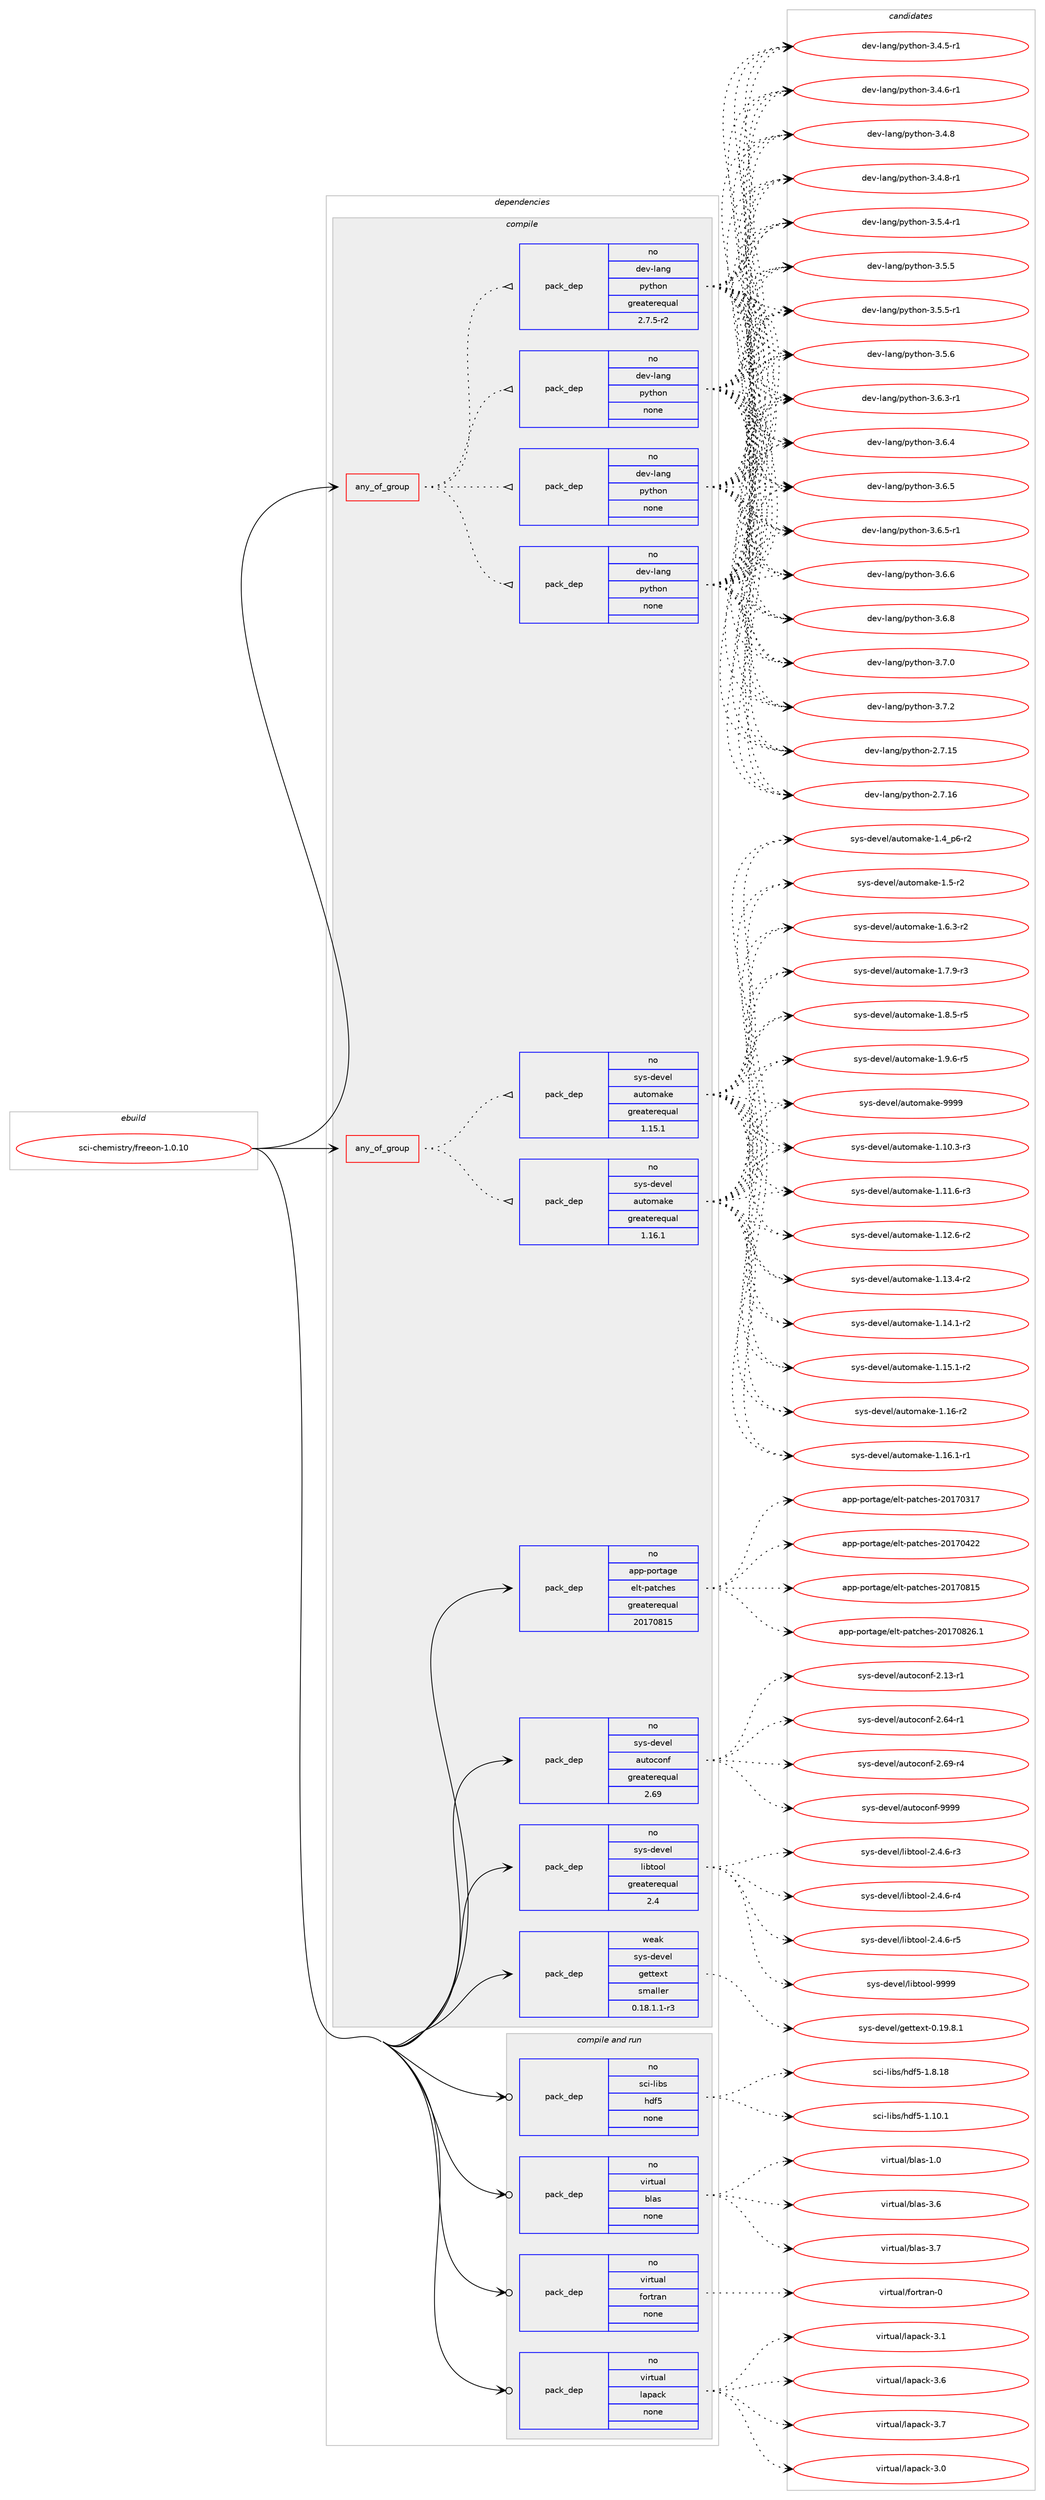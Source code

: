 digraph prolog {

# *************
# Graph options
# *************

newrank=true;
concentrate=true;
compound=true;
graph [rankdir=LR,fontname=Helvetica,fontsize=10,ranksep=1.5];#, ranksep=2.5, nodesep=0.2];
edge  [arrowhead=vee];
node  [fontname=Helvetica,fontsize=10];

# **********
# The ebuild
# **********

subgraph cluster_leftcol {
color=gray;
rank=same;
label=<<i>ebuild</i>>;
id [label="sci-chemistry/freeon-1.0.10", color=red, width=4, href="../sci-chemistry/freeon-1.0.10.svg"];
}

# ****************
# The dependencies
# ****************

subgraph cluster_midcol {
color=gray;
label=<<i>dependencies</i>>;
subgraph cluster_compile {
fillcolor="#eeeeee";
style=filled;
label=<<i>compile</i>>;
subgraph any26790 {
dependency1687725 [label=<<TABLE BORDER="0" CELLBORDER="1" CELLSPACING="0" CELLPADDING="4"><TR><TD CELLPADDING="10">any_of_group</TD></TR></TABLE>>, shape=none, color=red];subgraph pack1207779 {
dependency1687726 [label=<<TABLE BORDER="0" CELLBORDER="1" CELLSPACING="0" CELLPADDING="4" WIDTH="220"><TR><TD ROWSPAN="6" CELLPADDING="30">pack_dep</TD></TR><TR><TD WIDTH="110">no</TD></TR><TR><TD>dev-lang</TD></TR><TR><TD>python</TD></TR><TR><TD>none</TD></TR><TR><TD></TD></TR></TABLE>>, shape=none, color=blue];
}
dependency1687725:e -> dependency1687726:w [weight=20,style="dotted",arrowhead="oinv"];
subgraph pack1207780 {
dependency1687727 [label=<<TABLE BORDER="0" CELLBORDER="1" CELLSPACING="0" CELLPADDING="4" WIDTH="220"><TR><TD ROWSPAN="6" CELLPADDING="30">pack_dep</TD></TR><TR><TD WIDTH="110">no</TD></TR><TR><TD>dev-lang</TD></TR><TR><TD>python</TD></TR><TR><TD>none</TD></TR><TR><TD></TD></TR></TABLE>>, shape=none, color=blue];
}
dependency1687725:e -> dependency1687727:w [weight=20,style="dotted",arrowhead="oinv"];
subgraph pack1207781 {
dependency1687728 [label=<<TABLE BORDER="0" CELLBORDER="1" CELLSPACING="0" CELLPADDING="4" WIDTH="220"><TR><TD ROWSPAN="6" CELLPADDING="30">pack_dep</TD></TR><TR><TD WIDTH="110">no</TD></TR><TR><TD>dev-lang</TD></TR><TR><TD>python</TD></TR><TR><TD>none</TD></TR><TR><TD></TD></TR></TABLE>>, shape=none, color=blue];
}
dependency1687725:e -> dependency1687728:w [weight=20,style="dotted",arrowhead="oinv"];
subgraph pack1207782 {
dependency1687729 [label=<<TABLE BORDER="0" CELLBORDER="1" CELLSPACING="0" CELLPADDING="4" WIDTH="220"><TR><TD ROWSPAN="6" CELLPADDING="30">pack_dep</TD></TR><TR><TD WIDTH="110">no</TD></TR><TR><TD>dev-lang</TD></TR><TR><TD>python</TD></TR><TR><TD>greaterequal</TD></TR><TR><TD>2.7.5-r2</TD></TR></TABLE>>, shape=none, color=blue];
}
dependency1687725:e -> dependency1687729:w [weight=20,style="dotted",arrowhead="oinv"];
}
id:e -> dependency1687725:w [weight=20,style="solid",arrowhead="vee"];
subgraph any26791 {
dependency1687730 [label=<<TABLE BORDER="0" CELLBORDER="1" CELLSPACING="0" CELLPADDING="4"><TR><TD CELLPADDING="10">any_of_group</TD></TR></TABLE>>, shape=none, color=red];subgraph pack1207783 {
dependency1687731 [label=<<TABLE BORDER="0" CELLBORDER="1" CELLSPACING="0" CELLPADDING="4" WIDTH="220"><TR><TD ROWSPAN="6" CELLPADDING="30">pack_dep</TD></TR><TR><TD WIDTH="110">no</TD></TR><TR><TD>sys-devel</TD></TR><TR><TD>automake</TD></TR><TR><TD>greaterequal</TD></TR><TR><TD>1.16.1</TD></TR></TABLE>>, shape=none, color=blue];
}
dependency1687730:e -> dependency1687731:w [weight=20,style="dotted",arrowhead="oinv"];
subgraph pack1207784 {
dependency1687732 [label=<<TABLE BORDER="0" CELLBORDER="1" CELLSPACING="0" CELLPADDING="4" WIDTH="220"><TR><TD ROWSPAN="6" CELLPADDING="30">pack_dep</TD></TR><TR><TD WIDTH="110">no</TD></TR><TR><TD>sys-devel</TD></TR><TR><TD>automake</TD></TR><TR><TD>greaterequal</TD></TR><TR><TD>1.15.1</TD></TR></TABLE>>, shape=none, color=blue];
}
dependency1687730:e -> dependency1687732:w [weight=20,style="dotted",arrowhead="oinv"];
}
id:e -> dependency1687730:w [weight=20,style="solid",arrowhead="vee"];
subgraph pack1207785 {
dependency1687733 [label=<<TABLE BORDER="0" CELLBORDER="1" CELLSPACING="0" CELLPADDING="4" WIDTH="220"><TR><TD ROWSPAN="6" CELLPADDING="30">pack_dep</TD></TR><TR><TD WIDTH="110">no</TD></TR><TR><TD>app-portage</TD></TR><TR><TD>elt-patches</TD></TR><TR><TD>greaterequal</TD></TR><TR><TD>20170815</TD></TR></TABLE>>, shape=none, color=blue];
}
id:e -> dependency1687733:w [weight=20,style="solid",arrowhead="vee"];
subgraph pack1207786 {
dependency1687734 [label=<<TABLE BORDER="0" CELLBORDER="1" CELLSPACING="0" CELLPADDING="4" WIDTH="220"><TR><TD ROWSPAN="6" CELLPADDING="30">pack_dep</TD></TR><TR><TD WIDTH="110">no</TD></TR><TR><TD>sys-devel</TD></TR><TR><TD>autoconf</TD></TR><TR><TD>greaterequal</TD></TR><TR><TD>2.69</TD></TR></TABLE>>, shape=none, color=blue];
}
id:e -> dependency1687734:w [weight=20,style="solid",arrowhead="vee"];
subgraph pack1207787 {
dependency1687735 [label=<<TABLE BORDER="0" CELLBORDER="1" CELLSPACING="0" CELLPADDING="4" WIDTH="220"><TR><TD ROWSPAN="6" CELLPADDING="30">pack_dep</TD></TR><TR><TD WIDTH="110">no</TD></TR><TR><TD>sys-devel</TD></TR><TR><TD>libtool</TD></TR><TR><TD>greaterequal</TD></TR><TR><TD>2.4</TD></TR></TABLE>>, shape=none, color=blue];
}
id:e -> dependency1687735:w [weight=20,style="solid",arrowhead="vee"];
subgraph pack1207788 {
dependency1687736 [label=<<TABLE BORDER="0" CELLBORDER="1" CELLSPACING="0" CELLPADDING="4" WIDTH="220"><TR><TD ROWSPAN="6" CELLPADDING="30">pack_dep</TD></TR><TR><TD WIDTH="110">weak</TD></TR><TR><TD>sys-devel</TD></TR><TR><TD>gettext</TD></TR><TR><TD>smaller</TD></TR><TR><TD>0.18.1.1-r3</TD></TR></TABLE>>, shape=none, color=blue];
}
id:e -> dependency1687736:w [weight=20,style="solid",arrowhead="vee"];
}
subgraph cluster_compileandrun {
fillcolor="#eeeeee";
style=filled;
label=<<i>compile and run</i>>;
subgraph pack1207789 {
dependency1687737 [label=<<TABLE BORDER="0" CELLBORDER="1" CELLSPACING="0" CELLPADDING="4" WIDTH="220"><TR><TD ROWSPAN="6" CELLPADDING="30">pack_dep</TD></TR><TR><TD WIDTH="110">no</TD></TR><TR><TD>sci-libs</TD></TR><TR><TD>hdf5</TD></TR><TR><TD>none</TD></TR><TR><TD></TD></TR></TABLE>>, shape=none, color=blue];
}
id:e -> dependency1687737:w [weight=20,style="solid",arrowhead="odotvee"];
subgraph pack1207790 {
dependency1687738 [label=<<TABLE BORDER="0" CELLBORDER="1" CELLSPACING="0" CELLPADDING="4" WIDTH="220"><TR><TD ROWSPAN="6" CELLPADDING="30">pack_dep</TD></TR><TR><TD WIDTH="110">no</TD></TR><TR><TD>virtual</TD></TR><TR><TD>blas</TD></TR><TR><TD>none</TD></TR><TR><TD></TD></TR></TABLE>>, shape=none, color=blue];
}
id:e -> dependency1687738:w [weight=20,style="solid",arrowhead="odotvee"];
subgraph pack1207791 {
dependency1687739 [label=<<TABLE BORDER="0" CELLBORDER="1" CELLSPACING="0" CELLPADDING="4" WIDTH="220"><TR><TD ROWSPAN="6" CELLPADDING="30">pack_dep</TD></TR><TR><TD WIDTH="110">no</TD></TR><TR><TD>virtual</TD></TR><TR><TD>fortran</TD></TR><TR><TD>none</TD></TR><TR><TD></TD></TR></TABLE>>, shape=none, color=blue];
}
id:e -> dependency1687739:w [weight=20,style="solid",arrowhead="odotvee"];
subgraph pack1207792 {
dependency1687740 [label=<<TABLE BORDER="0" CELLBORDER="1" CELLSPACING="0" CELLPADDING="4" WIDTH="220"><TR><TD ROWSPAN="6" CELLPADDING="30">pack_dep</TD></TR><TR><TD WIDTH="110">no</TD></TR><TR><TD>virtual</TD></TR><TR><TD>lapack</TD></TR><TR><TD>none</TD></TR><TR><TD></TD></TR></TABLE>>, shape=none, color=blue];
}
id:e -> dependency1687740:w [weight=20,style="solid",arrowhead="odotvee"];
}
subgraph cluster_run {
fillcolor="#eeeeee";
style=filled;
label=<<i>run</i>>;
}
}

# **************
# The candidates
# **************

subgraph cluster_choices {
rank=same;
color=gray;
label=<<i>candidates</i>>;

subgraph choice1207779 {
color=black;
nodesep=1;
choice10010111845108971101034711212111610411111045504655464953 [label="dev-lang/python-2.7.15", color=red, width=4,href="../dev-lang/python-2.7.15.svg"];
choice10010111845108971101034711212111610411111045504655464954 [label="dev-lang/python-2.7.16", color=red, width=4,href="../dev-lang/python-2.7.16.svg"];
choice1001011184510897110103471121211161041111104551465246534511449 [label="dev-lang/python-3.4.5-r1", color=red, width=4,href="../dev-lang/python-3.4.5-r1.svg"];
choice1001011184510897110103471121211161041111104551465246544511449 [label="dev-lang/python-3.4.6-r1", color=red, width=4,href="../dev-lang/python-3.4.6-r1.svg"];
choice100101118451089711010347112121116104111110455146524656 [label="dev-lang/python-3.4.8", color=red, width=4,href="../dev-lang/python-3.4.8.svg"];
choice1001011184510897110103471121211161041111104551465246564511449 [label="dev-lang/python-3.4.8-r1", color=red, width=4,href="../dev-lang/python-3.4.8-r1.svg"];
choice1001011184510897110103471121211161041111104551465346524511449 [label="dev-lang/python-3.5.4-r1", color=red, width=4,href="../dev-lang/python-3.5.4-r1.svg"];
choice100101118451089711010347112121116104111110455146534653 [label="dev-lang/python-3.5.5", color=red, width=4,href="../dev-lang/python-3.5.5.svg"];
choice1001011184510897110103471121211161041111104551465346534511449 [label="dev-lang/python-3.5.5-r1", color=red, width=4,href="../dev-lang/python-3.5.5-r1.svg"];
choice100101118451089711010347112121116104111110455146534654 [label="dev-lang/python-3.5.6", color=red, width=4,href="../dev-lang/python-3.5.6.svg"];
choice1001011184510897110103471121211161041111104551465446514511449 [label="dev-lang/python-3.6.3-r1", color=red, width=4,href="../dev-lang/python-3.6.3-r1.svg"];
choice100101118451089711010347112121116104111110455146544652 [label="dev-lang/python-3.6.4", color=red, width=4,href="../dev-lang/python-3.6.4.svg"];
choice100101118451089711010347112121116104111110455146544653 [label="dev-lang/python-3.6.5", color=red, width=4,href="../dev-lang/python-3.6.5.svg"];
choice1001011184510897110103471121211161041111104551465446534511449 [label="dev-lang/python-3.6.5-r1", color=red, width=4,href="../dev-lang/python-3.6.5-r1.svg"];
choice100101118451089711010347112121116104111110455146544654 [label="dev-lang/python-3.6.6", color=red, width=4,href="../dev-lang/python-3.6.6.svg"];
choice100101118451089711010347112121116104111110455146544656 [label="dev-lang/python-3.6.8", color=red, width=4,href="../dev-lang/python-3.6.8.svg"];
choice100101118451089711010347112121116104111110455146554648 [label="dev-lang/python-3.7.0", color=red, width=4,href="../dev-lang/python-3.7.0.svg"];
choice100101118451089711010347112121116104111110455146554650 [label="dev-lang/python-3.7.2", color=red, width=4,href="../dev-lang/python-3.7.2.svg"];
dependency1687726:e -> choice10010111845108971101034711212111610411111045504655464953:w [style=dotted,weight="100"];
dependency1687726:e -> choice10010111845108971101034711212111610411111045504655464954:w [style=dotted,weight="100"];
dependency1687726:e -> choice1001011184510897110103471121211161041111104551465246534511449:w [style=dotted,weight="100"];
dependency1687726:e -> choice1001011184510897110103471121211161041111104551465246544511449:w [style=dotted,weight="100"];
dependency1687726:e -> choice100101118451089711010347112121116104111110455146524656:w [style=dotted,weight="100"];
dependency1687726:e -> choice1001011184510897110103471121211161041111104551465246564511449:w [style=dotted,weight="100"];
dependency1687726:e -> choice1001011184510897110103471121211161041111104551465346524511449:w [style=dotted,weight="100"];
dependency1687726:e -> choice100101118451089711010347112121116104111110455146534653:w [style=dotted,weight="100"];
dependency1687726:e -> choice1001011184510897110103471121211161041111104551465346534511449:w [style=dotted,weight="100"];
dependency1687726:e -> choice100101118451089711010347112121116104111110455146534654:w [style=dotted,weight="100"];
dependency1687726:e -> choice1001011184510897110103471121211161041111104551465446514511449:w [style=dotted,weight="100"];
dependency1687726:e -> choice100101118451089711010347112121116104111110455146544652:w [style=dotted,weight="100"];
dependency1687726:e -> choice100101118451089711010347112121116104111110455146544653:w [style=dotted,weight="100"];
dependency1687726:e -> choice1001011184510897110103471121211161041111104551465446534511449:w [style=dotted,weight="100"];
dependency1687726:e -> choice100101118451089711010347112121116104111110455146544654:w [style=dotted,weight="100"];
dependency1687726:e -> choice100101118451089711010347112121116104111110455146544656:w [style=dotted,weight="100"];
dependency1687726:e -> choice100101118451089711010347112121116104111110455146554648:w [style=dotted,weight="100"];
dependency1687726:e -> choice100101118451089711010347112121116104111110455146554650:w [style=dotted,weight="100"];
}
subgraph choice1207780 {
color=black;
nodesep=1;
choice10010111845108971101034711212111610411111045504655464953 [label="dev-lang/python-2.7.15", color=red, width=4,href="../dev-lang/python-2.7.15.svg"];
choice10010111845108971101034711212111610411111045504655464954 [label="dev-lang/python-2.7.16", color=red, width=4,href="../dev-lang/python-2.7.16.svg"];
choice1001011184510897110103471121211161041111104551465246534511449 [label="dev-lang/python-3.4.5-r1", color=red, width=4,href="../dev-lang/python-3.4.5-r1.svg"];
choice1001011184510897110103471121211161041111104551465246544511449 [label="dev-lang/python-3.4.6-r1", color=red, width=4,href="../dev-lang/python-3.4.6-r1.svg"];
choice100101118451089711010347112121116104111110455146524656 [label="dev-lang/python-3.4.8", color=red, width=4,href="../dev-lang/python-3.4.8.svg"];
choice1001011184510897110103471121211161041111104551465246564511449 [label="dev-lang/python-3.4.8-r1", color=red, width=4,href="../dev-lang/python-3.4.8-r1.svg"];
choice1001011184510897110103471121211161041111104551465346524511449 [label="dev-lang/python-3.5.4-r1", color=red, width=4,href="../dev-lang/python-3.5.4-r1.svg"];
choice100101118451089711010347112121116104111110455146534653 [label="dev-lang/python-3.5.5", color=red, width=4,href="../dev-lang/python-3.5.5.svg"];
choice1001011184510897110103471121211161041111104551465346534511449 [label="dev-lang/python-3.5.5-r1", color=red, width=4,href="../dev-lang/python-3.5.5-r1.svg"];
choice100101118451089711010347112121116104111110455146534654 [label="dev-lang/python-3.5.6", color=red, width=4,href="../dev-lang/python-3.5.6.svg"];
choice1001011184510897110103471121211161041111104551465446514511449 [label="dev-lang/python-3.6.3-r1", color=red, width=4,href="../dev-lang/python-3.6.3-r1.svg"];
choice100101118451089711010347112121116104111110455146544652 [label="dev-lang/python-3.6.4", color=red, width=4,href="../dev-lang/python-3.6.4.svg"];
choice100101118451089711010347112121116104111110455146544653 [label="dev-lang/python-3.6.5", color=red, width=4,href="../dev-lang/python-3.6.5.svg"];
choice1001011184510897110103471121211161041111104551465446534511449 [label="dev-lang/python-3.6.5-r1", color=red, width=4,href="../dev-lang/python-3.6.5-r1.svg"];
choice100101118451089711010347112121116104111110455146544654 [label="dev-lang/python-3.6.6", color=red, width=4,href="../dev-lang/python-3.6.6.svg"];
choice100101118451089711010347112121116104111110455146544656 [label="dev-lang/python-3.6.8", color=red, width=4,href="../dev-lang/python-3.6.8.svg"];
choice100101118451089711010347112121116104111110455146554648 [label="dev-lang/python-3.7.0", color=red, width=4,href="../dev-lang/python-3.7.0.svg"];
choice100101118451089711010347112121116104111110455146554650 [label="dev-lang/python-3.7.2", color=red, width=4,href="../dev-lang/python-3.7.2.svg"];
dependency1687727:e -> choice10010111845108971101034711212111610411111045504655464953:w [style=dotted,weight="100"];
dependency1687727:e -> choice10010111845108971101034711212111610411111045504655464954:w [style=dotted,weight="100"];
dependency1687727:e -> choice1001011184510897110103471121211161041111104551465246534511449:w [style=dotted,weight="100"];
dependency1687727:e -> choice1001011184510897110103471121211161041111104551465246544511449:w [style=dotted,weight="100"];
dependency1687727:e -> choice100101118451089711010347112121116104111110455146524656:w [style=dotted,weight="100"];
dependency1687727:e -> choice1001011184510897110103471121211161041111104551465246564511449:w [style=dotted,weight="100"];
dependency1687727:e -> choice1001011184510897110103471121211161041111104551465346524511449:w [style=dotted,weight="100"];
dependency1687727:e -> choice100101118451089711010347112121116104111110455146534653:w [style=dotted,weight="100"];
dependency1687727:e -> choice1001011184510897110103471121211161041111104551465346534511449:w [style=dotted,weight="100"];
dependency1687727:e -> choice100101118451089711010347112121116104111110455146534654:w [style=dotted,weight="100"];
dependency1687727:e -> choice1001011184510897110103471121211161041111104551465446514511449:w [style=dotted,weight="100"];
dependency1687727:e -> choice100101118451089711010347112121116104111110455146544652:w [style=dotted,weight="100"];
dependency1687727:e -> choice100101118451089711010347112121116104111110455146544653:w [style=dotted,weight="100"];
dependency1687727:e -> choice1001011184510897110103471121211161041111104551465446534511449:w [style=dotted,weight="100"];
dependency1687727:e -> choice100101118451089711010347112121116104111110455146544654:w [style=dotted,weight="100"];
dependency1687727:e -> choice100101118451089711010347112121116104111110455146544656:w [style=dotted,weight="100"];
dependency1687727:e -> choice100101118451089711010347112121116104111110455146554648:w [style=dotted,weight="100"];
dependency1687727:e -> choice100101118451089711010347112121116104111110455146554650:w [style=dotted,weight="100"];
}
subgraph choice1207781 {
color=black;
nodesep=1;
choice10010111845108971101034711212111610411111045504655464953 [label="dev-lang/python-2.7.15", color=red, width=4,href="../dev-lang/python-2.7.15.svg"];
choice10010111845108971101034711212111610411111045504655464954 [label="dev-lang/python-2.7.16", color=red, width=4,href="../dev-lang/python-2.7.16.svg"];
choice1001011184510897110103471121211161041111104551465246534511449 [label="dev-lang/python-3.4.5-r1", color=red, width=4,href="../dev-lang/python-3.4.5-r1.svg"];
choice1001011184510897110103471121211161041111104551465246544511449 [label="dev-lang/python-3.4.6-r1", color=red, width=4,href="../dev-lang/python-3.4.6-r1.svg"];
choice100101118451089711010347112121116104111110455146524656 [label="dev-lang/python-3.4.8", color=red, width=4,href="../dev-lang/python-3.4.8.svg"];
choice1001011184510897110103471121211161041111104551465246564511449 [label="dev-lang/python-3.4.8-r1", color=red, width=4,href="../dev-lang/python-3.4.8-r1.svg"];
choice1001011184510897110103471121211161041111104551465346524511449 [label="dev-lang/python-3.5.4-r1", color=red, width=4,href="../dev-lang/python-3.5.4-r1.svg"];
choice100101118451089711010347112121116104111110455146534653 [label="dev-lang/python-3.5.5", color=red, width=4,href="../dev-lang/python-3.5.5.svg"];
choice1001011184510897110103471121211161041111104551465346534511449 [label="dev-lang/python-3.5.5-r1", color=red, width=4,href="../dev-lang/python-3.5.5-r1.svg"];
choice100101118451089711010347112121116104111110455146534654 [label="dev-lang/python-3.5.6", color=red, width=4,href="../dev-lang/python-3.5.6.svg"];
choice1001011184510897110103471121211161041111104551465446514511449 [label="dev-lang/python-3.6.3-r1", color=red, width=4,href="../dev-lang/python-3.6.3-r1.svg"];
choice100101118451089711010347112121116104111110455146544652 [label="dev-lang/python-3.6.4", color=red, width=4,href="../dev-lang/python-3.6.4.svg"];
choice100101118451089711010347112121116104111110455146544653 [label="dev-lang/python-3.6.5", color=red, width=4,href="../dev-lang/python-3.6.5.svg"];
choice1001011184510897110103471121211161041111104551465446534511449 [label="dev-lang/python-3.6.5-r1", color=red, width=4,href="../dev-lang/python-3.6.5-r1.svg"];
choice100101118451089711010347112121116104111110455146544654 [label="dev-lang/python-3.6.6", color=red, width=4,href="../dev-lang/python-3.6.6.svg"];
choice100101118451089711010347112121116104111110455146544656 [label="dev-lang/python-3.6.8", color=red, width=4,href="../dev-lang/python-3.6.8.svg"];
choice100101118451089711010347112121116104111110455146554648 [label="dev-lang/python-3.7.0", color=red, width=4,href="../dev-lang/python-3.7.0.svg"];
choice100101118451089711010347112121116104111110455146554650 [label="dev-lang/python-3.7.2", color=red, width=4,href="../dev-lang/python-3.7.2.svg"];
dependency1687728:e -> choice10010111845108971101034711212111610411111045504655464953:w [style=dotted,weight="100"];
dependency1687728:e -> choice10010111845108971101034711212111610411111045504655464954:w [style=dotted,weight="100"];
dependency1687728:e -> choice1001011184510897110103471121211161041111104551465246534511449:w [style=dotted,weight="100"];
dependency1687728:e -> choice1001011184510897110103471121211161041111104551465246544511449:w [style=dotted,weight="100"];
dependency1687728:e -> choice100101118451089711010347112121116104111110455146524656:w [style=dotted,weight="100"];
dependency1687728:e -> choice1001011184510897110103471121211161041111104551465246564511449:w [style=dotted,weight="100"];
dependency1687728:e -> choice1001011184510897110103471121211161041111104551465346524511449:w [style=dotted,weight="100"];
dependency1687728:e -> choice100101118451089711010347112121116104111110455146534653:w [style=dotted,weight="100"];
dependency1687728:e -> choice1001011184510897110103471121211161041111104551465346534511449:w [style=dotted,weight="100"];
dependency1687728:e -> choice100101118451089711010347112121116104111110455146534654:w [style=dotted,weight="100"];
dependency1687728:e -> choice1001011184510897110103471121211161041111104551465446514511449:w [style=dotted,weight="100"];
dependency1687728:e -> choice100101118451089711010347112121116104111110455146544652:w [style=dotted,weight="100"];
dependency1687728:e -> choice100101118451089711010347112121116104111110455146544653:w [style=dotted,weight="100"];
dependency1687728:e -> choice1001011184510897110103471121211161041111104551465446534511449:w [style=dotted,weight="100"];
dependency1687728:e -> choice100101118451089711010347112121116104111110455146544654:w [style=dotted,weight="100"];
dependency1687728:e -> choice100101118451089711010347112121116104111110455146544656:w [style=dotted,weight="100"];
dependency1687728:e -> choice100101118451089711010347112121116104111110455146554648:w [style=dotted,weight="100"];
dependency1687728:e -> choice100101118451089711010347112121116104111110455146554650:w [style=dotted,weight="100"];
}
subgraph choice1207782 {
color=black;
nodesep=1;
choice10010111845108971101034711212111610411111045504655464953 [label="dev-lang/python-2.7.15", color=red, width=4,href="../dev-lang/python-2.7.15.svg"];
choice10010111845108971101034711212111610411111045504655464954 [label="dev-lang/python-2.7.16", color=red, width=4,href="../dev-lang/python-2.7.16.svg"];
choice1001011184510897110103471121211161041111104551465246534511449 [label="dev-lang/python-3.4.5-r1", color=red, width=4,href="../dev-lang/python-3.4.5-r1.svg"];
choice1001011184510897110103471121211161041111104551465246544511449 [label="dev-lang/python-3.4.6-r1", color=red, width=4,href="../dev-lang/python-3.4.6-r1.svg"];
choice100101118451089711010347112121116104111110455146524656 [label="dev-lang/python-3.4.8", color=red, width=4,href="../dev-lang/python-3.4.8.svg"];
choice1001011184510897110103471121211161041111104551465246564511449 [label="dev-lang/python-3.4.8-r1", color=red, width=4,href="../dev-lang/python-3.4.8-r1.svg"];
choice1001011184510897110103471121211161041111104551465346524511449 [label="dev-lang/python-3.5.4-r1", color=red, width=4,href="../dev-lang/python-3.5.4-r1.svg"];
choice100101118451089711010347112121116104111110455146534653 [label="dev-lang/python-3.5.5", color=red, width=4,href="../dev-lang/python-3.5.5.svg"];
choice1001011184510897110103471121211161041111104551465346534511449 [label="dev-lang/python-3.5.5-r1", color=red, width=4,href="../dev-lang/python-3.5.5-r1.svg"];
choice100101118451089711010347112121116104111110455146534654 [label="dev-lang/python-3.5.6", color=red, width=4,href="../dev-lang/python-3.5.6.svg"];
choice1001011184510897110103471121211161041111104551465446514511449 [label="dev-lang/python-3.6.3-r1", color=red, width=4,href="../dev-lang/python-3.6.3-r1.svg"];
choice100101118451089711010347112121116104111110455146544652 [label="dev-lang/python-3.6.4", color=red, width=4,href="../dev-lang/python-3.6.4.svg"];
choice100101118451089711010347112121116104111110455146544653 [label="dev-lang/python-3.6.5", color=red, width=4,href="../dev-lang/python-3.6.5.svg"];
choice1001011184510897110103471121211161041111104551465446534511449 [label="dev-lang/python-3.6.5-r1", color=red, width=4,href="../dev-lang/python-3.6.5-r1.svg"];
choice100101118451089711010347112121116104111110455146544654 [label="dev-lang/python-3.6.6", color=red, width=4,href="../dev-lang/python-3.6.6.svg"];
choice100101118451089711010347112121116104111110455146544656 [label="dev-lang/python-3.6.8", color=red, width=4,href="../dev-lang/python-3.6.8.svg"];
choice100101118451089711010347112121116104111110455146554648 [label="dev-lang/python-3.7.0", color=red, width=4,href="../dev-lang/python-3.7.0.svg"];
choice100101118451089711010347112121116104111110455146554650 [label="dev-lang/python-3.7.2", color=red, width=4,href="../dev-lang/python-3.7.2.svg"];
dependency1687729:e -> choice10010111845108971101034711212111610411111045504655464953:w [style=dotted,weight="100"];
dependency1687729:e -> choice10010111845108971101034711212111610411111045504655464954:w [style=dotted,weight="100"];
dependency1687729:e -> choice1001011184510897110103471121211161041111104551465246534511449:w [style=dotted,weight="100"];
dependency1687729:e -> choice1001011184510897110103471121211161041111104551465246544511449:w [style=dotted,weight="100"];
dependency1687729:e -> choice100101118451089711010347112121116104111110455146524656:w [style=dotted,weight="100"];
dependency1687729:e -> choice1001011184510897110103471121211161041111104551465246564511449:w [style=dotted,weight="100"];
dependency1687729:e -> choice1001011184510897110103471121211161041111104551465346524511449:w [style=dotted,weight="100"];
dependency1687729:e -> choice100101118451089711010347112121116104111110455146534653:w [style=dotted,weight="100"];
dependency1687729:e -> choice1001011184510897110103471121211161041111104551465346534511449:w [style=dotted,weight="100"];
dependency1687729:e -> choice100101118451089711010347112121116104111110455146534654:w [style=dotted,weight="100"];
dependency1687729:e -> choice1001011184510897110103471121211161041111104551465446514511449:w [style=dotted,weight="100"];
dependency1687729:e -> choice100101118451089711010347112121116104111110455146544652:w [style=dotted,weight="100"];
dependency1687729:e -> choice100101118451089711010347112121116104111110455146544653:w [style=dotted,weight="100"];
dependency1687729:e -> choice1001011184510897110103471121211161041111104551465446534511449:w [style=dotted,weight="100"];
dependency1687729:e -> choice100101118451089711010347112121116104111110455146544654:w [style=dotted,weight="100"];
dependency1687729:e -> choice100101118451089711010347112121116104111110455146544656:w [style=dotted,weight="100"];
dependency1687729:e -> choice100101118451089711010347112121116104111110455146554648:w [style=dotted,weight="100"];
dependency1687729:e -> choice100101118451089711010347112121116104111110455146554650:w [style=dotted,weight="100"];
}
subgraph choice1207783 {
color=black;
nodesep=1;
choice11512111545100101118101108479711711611110997107101454946494846514511451 [label="sys-devel/automake-1.10.3-r3", color=red, width=4,href="../sys-devel/automake-1.10.3-r3.svg"];
choice11512111545100101118101108479711711611110997107101454946494946544511451 [label="sys-devel/automake-1.11.6-r3", color=red, width=4,href="../sys-devel/automake-1.11.6-r3.svg"];
choice11512111545100101118101108479711711611110997107101454946495046544511450 [label="sys-devel/automake-1.12.6-r2", color=red, width=4,href="../sys-devel/automake-1.12.6-r2.svg"];
choice11512111545100101118101108479711711611110997107101454946495146524511450 [label="sys-devel/automake-1.13.4-r2", color=red, width=4,href="../sys-devel/automake-1.13.4-r2.svg"];
choice11512111545100101118101108479711711611110997107101454946495246494511450 [label="sys-devel/automake-1.14.1-r2", color=red, width=4,href="../sys-devel/automake-1.14.1-r2.svg"];
choice11512111545100101118101108479711711611110997107101454946495346494511450 [label="sys-devel/automake-1.15.1-r2", color=red, width=4,href="../sys-devel/automake-1.15.1-r2.svg"];
choice1151211154510010111810110847971171161111099710710145494649544511450 [label="sys-devel/automake-1.16-r2", color=red, width=4,href="../sys-devel/automake-1.16-r2.svg"];
choice11512111545100101118101108479711711611110997107101454946495446494511449 [label="sys-devel/automake-1.16.1-r1", color=red, width=4,href="../sys-devel/automake-1.16.1-r1.svg"];
choice115121115451001011181011084797117116111109971071014549465295112544511450 [label="sys-devel/automake-1.4_p6-r2", color=red, width=4,href="../sys-devel/automake-1.4_p6-r2.svg"];
choice11512111545100101118101108479711711611110997107101454946534511450 [label="sys-devel/automake-1.5-r2", color=red, width=4,href="../sys-devel/automake-1.5-r2.svg"];
choice115121115451001011181011084797117116111109971071014549465446514511450 [label="sys-devel/automake-1.6.3-r2", color=red, width=4,href="../sys-devel/automake-1.6.3-r2.svg"];
choice115121115451001011181011084797117116111109971071014549465546574511451 [label="sys-devel/automake-1.7.9-r3", color=red, width=4,href="../sys-devel/automake-1.7.9-r3.svg"];
choice115121115451001011181011084797117116111109971071014549465646534511453 [label="sys-devel/automake-1.8.5-r5", color=red, width=4,href="../sys-devel/automake-1.8.5-r5.svg"];
choice115121115451001011181011084797117116111109971071014549465746544511453 [label="sys-devel/automake-1.9.6-r5", color=red, width=4,href="../sys-devel/automake-1.9.6-r5.svg"];
choice115121115451001011181011084797117116111109971071014557575757 [label="sys-devel/automake-9999", color=red, width=4,href="../sys-devel/automake-9999.svg"];
dependency1687731:e -> choice11512111545100101118101108479711711611110997107101454946494846514511451:w [style=dotted,weight="100"];
dependency1687731:e -> choice11512111545100101118101108479711711611110997107101454946494946544511451:w [style=dotted,weight="100"];
dependency1687731:e -> choice11512111545100101118101108479711711611110997107101454946495046544511450:w [style=dotted,weight="100"];
dependency1687731:e -> choice11512111545100101118101108479711711611110997107101454946495146524511450:w [style=dotted,weight="100"];
dependency1687731:e -> choice11512111545100101118101108479711711611110997107101454946495246494511450:w [style=dotted,weight="100"];
dependency1687731:e -> choice11512111545100101118101108479711711611110997107101454946495346494511450:w [style=dotted,weight="100"];
dependency1687731:e -> choice1151211154510010111810110847971171161111099710710145494649544511450:w [style=dotted,weight="100"];
dependency1687731:e -> choice11512111545100101118101108479711711611110997107101454946495446494511449:w [style=dotted,weight="100"];
dependency1687731:e -> choice115121115451001011181011084797117116111109971071014549465295112544511450:w [style=dotted,weight="100"];
dependency1687731:e -> choice11512111545100101118101108479711711611110997107101454946534511450:w [style=dotted,weight="100"];
dependency1687731:e -> choice115121115451001011181011084797117116111109971071014549465446514511450:w [style=dotted,weight="100"];
dependency1687731:e -> choice115121115451001011181011084797117116111109971071014549465546574511451:w [style=dotted,weight="100"];
dependency1687731:e -> choice115121115451001011181011084797117116111109971071014549465646534511453:w [style=dotted,weight="100"];
dependency1687731:e -> choice115121115451001011181011084797117116111109971071014549465746544511453:w [style=dotted,weight="100"];
dependency1687731:e -> choice115121115451001011181011084797117116111109971071014557575757:w [style=dotted,weight="100"];
}
subgraph choice1207784 {
color=black;
nodesep=1;
choice11512111545100101118101108479711711611110997107101454946494846514511451 [label="sys-devel/automake-1.10.3-r3", color=red, width=4,href="../sys-devel/automake-1.10.3-r3.svg"];
choice11512111545100101118101108479711711611110997107101454946494946544511451 [label="sys-devel/automake-1.11.6-r3", color=red, width=4,href="../sys-devel/automake-1.11.6-r3.svg"];
choice11512111545100101118101108479711711611110997107101454946495046544511450 [label="sys-devel/automake-1.12.6-r2", color=red, width=4,href="../sys-devel/automake-1.12.6-r2.svg"];
choice11512111545100101118101108479711711611110997107101454946495146524511450 [label="sys-devel/automake-1.13.4-r2", color=red, width=4,href="../sys-devel/automake-1.13.4-r2.svg"];
choice11512111545100101118101108479711711611110997107101454946495246494511450 [label="sys-devel/automake-1.14.1-r2", color=red, width=4,href="../sys-devel/automake-1.14.1-r2.svg"];
choice11512111545100101118101108479711711611110997107101454946495346494511450 [label="sys-devel/automake-1.15.1-r2", color=red, width=4,href="../sys-devel/automake-1.15.1-r2.svg"];
choice1151211154510010111810110847971171161111099710710145494649544511450 [label="sys-devel/automake-1.16-r2", color=red, width=4,href="../sys-devel/automake-1.16-r2.svg"];
choice11512111545100101118101108479711711611110997107101454946495446494511449 [label="sys-devel/automake-1.16.1-r1", color=red, width=4,href="../sys-devel/automake-1.16.1-r1.svg"];
choice115121115451001011181011084797117116111109971071014549465295112544511450 [label="sys-devel/automake-1.4_p6-r2", color=red, width=4,href="../sys-devel/automake-1.4_p6-r2.svg"];
choice11512111545100101118101108479711711611110997107101454946534511450 [label="sys-devel/automake-1.5-r2", color=red, width=4,href="../sys-devel/automake-1.5-r2.svg"];
choice115121115451001011181011084797117116111109971071014549465446514511450 [label="sys-devel/automake-1.6.3-r2", color=red, width=4,href="../sys-devel/automake-1.6.3-r2.svg"];
choice115121115451001011181011084797117116111109971071014549465546574511451 [label="sys-devel/automake-1.7.9-r3", color=red, width=4,href="../sys-devel/automake-1.7.9-r3.svg"];
choice115121115451001011181011084797117116111109971071014549465646534511453 [label="sys-devel/automake-1.8.5-r5", color=red, width=4,href="../sys-devel/automake-1.8.5-r5.svg"];
choice115121115451001011181011084797117116111109971071014549465746544511453 [label="sys-devel/automake-1.9.6-r5", color=red, width=4,href="../sys-devel/automake-1.9.6-r5.svg"];
choice115121115451001011181011084797117116111109971071014557575757 [label="sys-devel/automake-9999", color=red, width=4,href="../sys-devel/automake-9999.svg"];
dependency1687732:e -> choice11512111545100101118101108479711711611110997107101454946494846514511451:w [style=dotted,weight="100"];
dependency1687732:e -> choice11512111545100101118101108479711711611110997107101454946494946544511451:w [style=dotted,weight="100"];
dependency1687732:e -> choice11512111545100101118101108479711711611110997107101454946495046544511450:w [style=dotted,weight="100"];
dependency1687732:e -> choice11512111545100101118101108479711711611110997107101454946495146524511450:w [style=dotted,weight="100"];
dependency1687732:e -> choice11512111545100101118101108479711711611110997107101454946495246494511450:w [style=dotted,weight="100"];
dependency1687732:e -> choice11512111545100101118101108479711711611110997107101454946495346494511450:w [style=dotted,weight="100"];
dependency1687732:e -> choice1151211154510010111810110847971171161111099710710145494649544511450:w [style=dotted,weight="100"];
dependency1687732:e -> choice11512111545100101118101108479711711611110997107101454946495446494511449:w [style=dotted,weight="100"];
dependency1687732:e -> choice115121115451001011181011084797117116111109971071014549465295112544511450:w [style=dotted,weight="100"];
dependency1687732:e -> choice11512111545100101118101108479711711611110997107101454946534511450:w [style=dotted,weight="100"];
dependency1687732:e -> choice115121115451001011181011084797117116111109971071014549465446514511450:w [style=dotted,weight="100"];
dependency1687732:e -> choice115121115451001011181011084797117116111109971071014549465546574511451:w [style=dotted,weight="100"];
dependency1687732:e -> choice115121115451001011181011084797117116111109971071014549465646534511453:w [style=dotted,weight="100"];
dependency1687732:e -> choice115121115451001011181011084797117116111109971071014549465746544511453:w [style=dotted,weight="100"];
dependency1687732:e -> choice115121115451001011181011084797117116111109971071014557575757:w [style=dotted,weight="100"];
}
subgraph choice1207785 {
color=black;
nodesep=1;
choice97112112451121111141169710310147101108116451129711699104101115455048495548514955 [label="app-portage/elt-patches-20170317", color=red, width=4,href="../app-portage/elt-patches-20170317.svg"];
choice97112112451121111141169710310147101108116451129711699104101115455048495548525050 [label="app-portage/elt-patches-20170422", color=red, width=4,href="../app-portage/elt-patches-20170422.svg"];
choice97112112451121111141169710310147101108116451129711699104101115455048495548564953 [label="app-portage/elt-patches-20170815", color=red, width=4,href="../app-portage/elt-patches-20170815.svg"];
choice971121124511211111411697103101471011081164511297116991041011154550484955485650544649 [label="app-portage/elt-patches-20170826.1", color=red, width=4,href="../app-portage/elt-patches-20170826.1.svg"];
dependency1687733:e -> choice97112112451121111141169710310147101108116451129711699104101115455048495548514955:w [style=dotted,weight="100"];
dependency1687733:e -> choice97112112451121111141169710310147101108116451129711699104101115455048495548525050:w [style=dotted,weight="100"];
dependency1687733:e -> choice97112112451121111141169710310147101108116451129711699104101115455048495548564953:w [style=dotted,weight="100"];
dependency1687733:e -> choice971121124511211111411697103101471011081164511297116991041011154550484955485650544649:w [style=dotted,weight="100"];
}
subgraph choice1207786 {
color=black;
nodesep=1;
choice1151211154510010111810110847971171161119911111010245504649514511449 [label="sys-devel/autoconf-2.13-r1", color=red, width=4,href="../sys-devel/autoconf-2.13-r1.svg"];
choice1151211154510010111810110847971171161119911111010245504654524511449 [label="sys-devel/autoconf-2.64-r1", color=red, width=4,href="../sys-devel/autoconf-2.64-r1.svg"];
choice1151211154510010111810110847971171161119911111010245504654574511452 [label="sys-devel/autoconf-2.69-r4", color=red, width=4,href="../sys-devel/autoconf-2.69-r4.svg"];
choice115121115451001011181011084797117116111991111101024557575757 [label="sys-devel/autoconf-9999", color=red, width=4,href="../sys-devel/autoconf-9999.svg"];
dependency1687734:e -> choice1151211154510010111810110847971171161119911111010245504649514511449:w [style=dotted,weight="100"];
dependency1687734:e -> choice1151211154510010111810110847971171161119911111010245504654524511449:w [style=dotted,weight="100"];
dependency1687734:e -> choice1151211154510010111810110847971171161119911111010245504654574511452:w [style=dotted,weight="100"];
dependency1687734:e -> choice115121115451001011181011084797117116111991111101024557575757:w [style=dotted,weight="100"];
}
subgraph choice1207787 {
color=black;
nodesep=1;
choice1151211154510010111810110847108105981161111111084550465246544511451 [label="sys-devel/libtool-2.4.6-r3", color=red, width=4,href="../sys-devel/libtool-2.4.6-r3.svg"];
choice1151211154510010111810110847108105981161111111084550465246544511452 [label="sys-devel/libtool-2.4.6-r4", color=red, width=4,href="../sys-devel/libtool-2.4.6-r4.svg"];
choice1151211154510010111810110847108105981161111111084550465246544511453 [label="sys-devel/libtool-2.4.6-r5", color=red, width=4,href="../sys-devel/libtool-2.4.6-r5.svg"];
choice1151211154510010111810110847108105981161111111084557575757 [label="sys-devel/libtool-9999", color=red, width=4,href="../sys-devel/libtool-9999.svg"];
dependency1687735:e -> choice1151211154510010111810110847108105981161111111084550465246544511451:w [style=dotted,weight="100"];
dependency1687735:e -> choice1151211154510010111810110847108105981161111111084550465246544511452:w [style=dotted,weight="100"];
dependency1687735:e -> choice1151211154510010111810110847108105981161111111084550465246544511453:w [style=dotted,weight="100"];
dependency1687735:e -> choice1151211154510010111810110847108105981161111111084557575757:w [style=dotted,weight="100"];
}
subgraph choice1207788 {
color=black;
nodesep=1;
choice1151211154510010111810110847103101116116101120116454846495746564649 [label="sys-devel/gettext-0.19.8.1", color=red, width=4,href="../sys-devel/gettext-0.19.8.1.svg"];
dependency1687736:e -> choice1151211154510010111810110847103101116116101120116454846495746564649:w [style=dotted,weight="100"];
}
subgraph choice1207789 {
color=black;
nodesep=1;
choice115991054510810598115471041001025345494649484649 [label="sci-libs/hdf5-1.10.1", color=red, width=4,href="../sci-libs/hdf5-1.10.1.svg"];
choice115991054510810598115471041001025345494656464956 [label="sci-libs/hdf5-1.8.18", color=red, width=4,href="../sci-libs/hdf5-1.8.18.svg"];
dependency1687737:e -> choice115991054510810598115471041001025345494649484649:w [style=dotted,weight="100"];
dependency1687737:e -> choice115991054510810598115471041001025345494656464956:w [style=dotted,weight="100"];
}
subgraph choice1207790 {
color=black;
nodesep=1;
choice1181051141161179710847981089711545494648 [label="virtual/blas-1.0", color=red, width=4,href="../virtual/blas-1.0.svg"];
choice1181051141161179710847981089711545514654 [label="virtual/blas-3.6", color=red, width=4,href="../virtual/blas-3.6.svg"];
choice1181051141161179710847981089711545514655 [label="virtual/blas-3.7", color=red, width=4,href="../virtual/blas-3.7.svg"];
dependency1687738:e -> choice1181051141161179710847981089711545494648:w [style=dotted,weight="100"];
dependency1687738:e -> choice1181051141161179710847981089711545514654:w [style=dotted,weight="100"];
dependency1687738:e -> choice1181051141161179710847981089711545514655:w [style=dotted,weight="100"];
}
subgraph choice1207791 {
color=black;
nodesep=1;
choice1181051141161179710847102111114116114971104548 [label="virtual/fortran-0", color=red, width=4,href="../virtual/fortran-0.svg"];
dependency1687739:e -> choice1181051141161179710847102111114116114971104548:w [style=dotted,weight="100"];
}
subgraph choice1207792 {
color=black;
nodesep=1;
choice118105114116117971084710897112979910745514648 [label="virtual/lapack-3.0", color=red, width=4,href="../virtual/lapack-3.0.svg"];
choice118105114116117971084710897112979910745514649 [label="virtual/lapack-3.1", color=red, width=4,href="../virtual/lapack-3.1.svg"];
choice118105114116117971084710897112979910745514654 [label="virtual/lapack-3.6", color=red, width=4,href="../virtual/lapack-3.6.svg"];
choice118105114116117971084710897112979910745514655 [label="virtual/lapack-3.7", color=red, width=4,href="../virtual/lapack-3.7.svg"];
dependency1687740:e -> choice118105114116117971084710897112979910745514648:w [style=dotted,weight="100"];
dependency1687740:e -> choice118105114116117971084710897112979910745514649:w [style=dotted,weight="100"];
dependency1687740:e -> choice118105114116117971084710897112979910745514654:w [style=dotted,weight="100"];
dependency1687740:e -> choice118105114116117971084710897112979910745514655:w [style=dotted,weight="100"];
}
}

}
